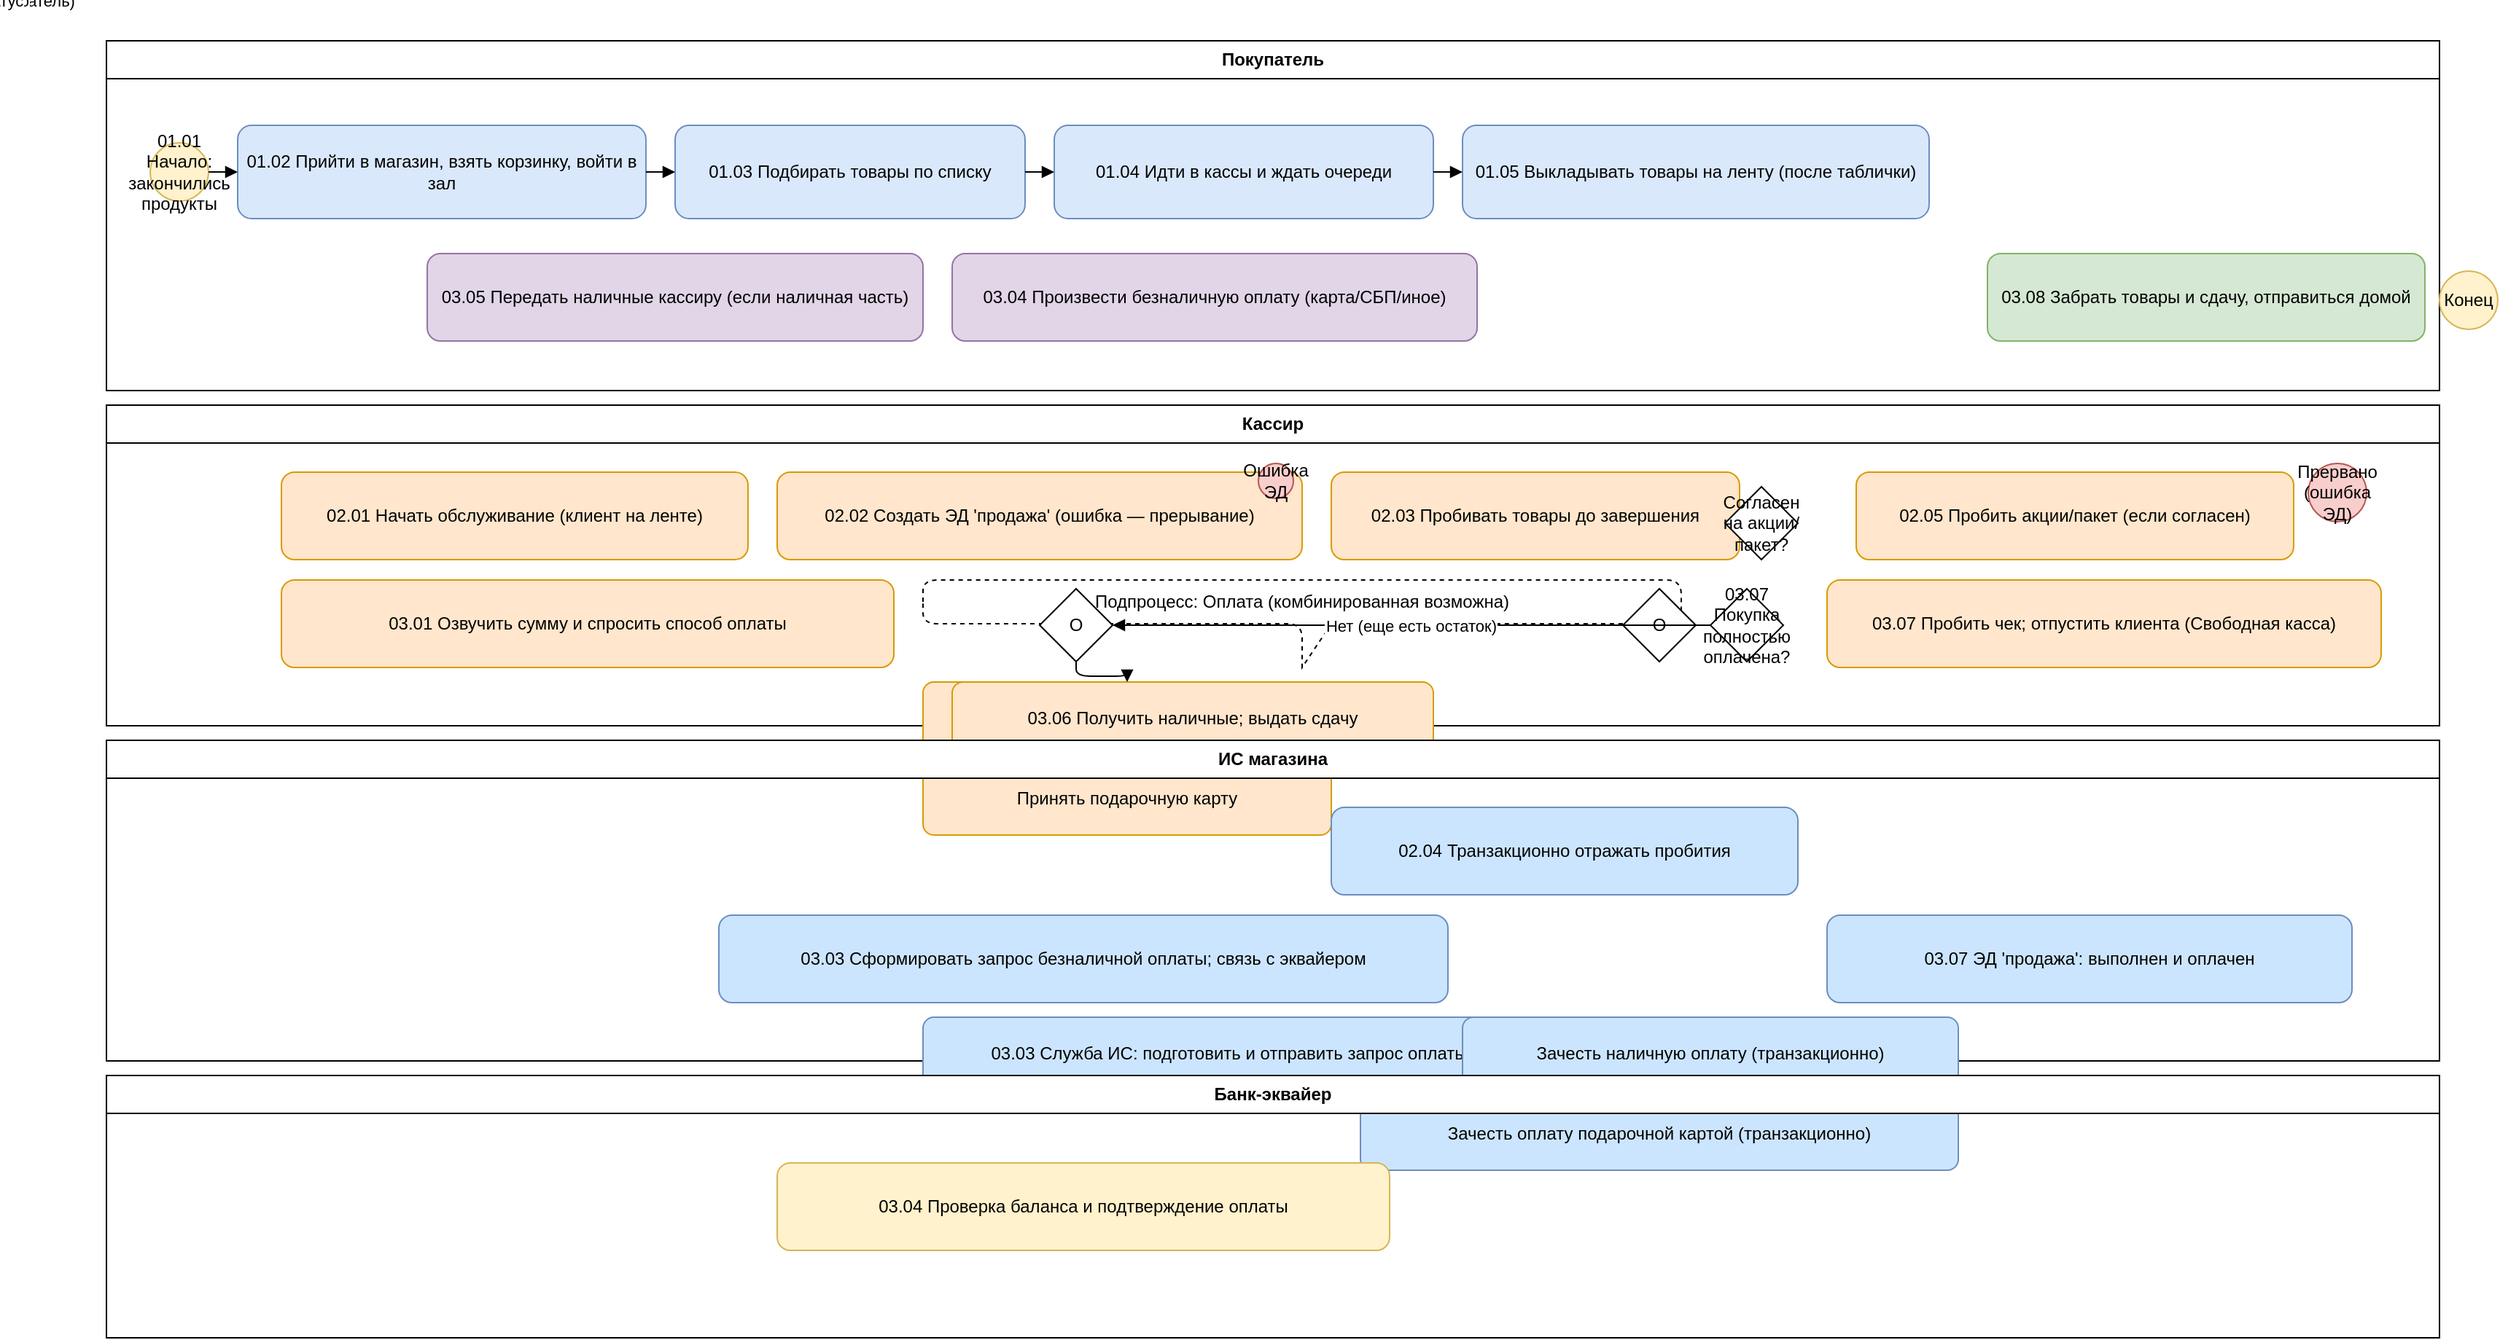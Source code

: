 <mxGraphModel dx="1440" dy="900" grid="1" gridSize="10" guides="1" tooltips="1" connect="1" arrows="1" fold="1" page="1" pageScale="1" pageWidth="1654" pageHeight="1169" math="0" shadow="0">
  <root>
    <mxCell id="0"/>
    <mxCell id="1" parent="0"/>

    <!-- Pools / Lanes -->
    <mxCell id="poolCustomer" value="Покупатель" style="swimlane;childLayout=stackLayout;horizontalStack=0;startSize=26;horizontal=1;rounded=0;html=1;whiteSpace=wrap;container=1;" parent="1" vertex="1">
      <mxGeometry x="20" y="20" width="1600" height="240" as="geometry"/>
    </mxCell>
    <mxCell id="poolCashier" value="Кассир" style="swimlane;childLayout=stackLayout;horizontalStack=0;startSize=26;horizontal=1;rounded=0;html=1;whiteSpace=wrap;container=1;" parent="1" vertex="1">
      <mxGeometry x="20" y="270" width="1600" height="220" as="geometry"/>
    </mxCell>
    <mxCell id="poolIS" value="ИС магазина" style="swimlane;childLayout=stackLayout;horizontalStack=0;startSize=26;horizontal=1;rounded=0;html=1;whiteSpace=wrap;container=1;" parent="1" vertex="1">
      <mxGeometry x="20" y="500" width="1600" height="220" as="geometry"/>
    </mxCell>
    <mxCell id="poolBank" value="Банк-эквайер" style="swimlane;childLayout=stackLayout;horizontalStack=0;startSize=26;horizontal=1;rounded=0;html=1;whiteSpace=wrap;container=1;" parent="1" vertex="1">
      <mxGeometry x="20" y="730" width="1600" height="180" as="geometry"/>
    </mxCell>

    <!-- Customer lane elements -->
    <mxCell id="c_start" value="01.01 Начало: закончились продукты" style="ellipse;whiteSpace=wrap;html=1;aspect=fixed;fillColor=#fff2cc;strokeColor=#d6b656;" parent="poolCustomer" vertex="1">
      <mxGeometry x="30" y="70" width="40" height="40" as="geometry"/>
    </mxCell>
    <mxCell id="c_goStore" value="01.02 Прийти в магазин, взять корзинку, войти в зал" style="rounded=1;whiteSpace=wrap;html=1;fillColor=#dae8fc;strokeColor=#6c8ebf;" parent="poolCustomer" vertex="1">
      <mxGeometry x="90" y="58" width="280" height="64" as="geometry"/>
    </mxCell>
    <mxCell id="c_pick" value="01.03 Подбирать товары по списку" style="rounded=1;whiteSpace=wrap;html=1;fillColor=#dae8fc;strokeColor=#6c8ebf;" parent="poolCustomer" vertex="1">
      <mxGeometry x="390" y="58" width="240" height="64" as="geometry"/>
    </mxCell>
    <mxCell id="c_queue" value="01.04 Идти в кассы и ждать очереди" style="rounded=1;whiteSpace=wrap;html=1;fillColor=#dae8fc;strokeColor=#6c8ebf;" parent="poolCustomer" vertex="1">
      <mxGeometry x="650" y="58" width="260" height="64" as="geometry"/>
    </mxCell>
    <mxCell id="c_putBelt" value="01.05 Выкладывать товары на ленту (после таблички)" style="rounded=1;whiteSpace=wrap;html=1;fillColor=#dae8fc;strokeColor=#6c8ebf;" parent="poolCustomer" vertex="1">
      <mxGeometry x="930" y="58" width="320" height="64" as="geometry"/>
    </mxCell>
    <mxCell id="c_cashGive" value="03.05 Передать наличные кассиру (если наличная часть)" style="rounded=1;whiteSpace=wrap;html=1;fillColor=#e1d5e7;strokeColor=#9673a6;" parent="poolCustomer" vertex="1">
      <mxGeometry x="220" y="146" width="340" height="60" as="geometry"/>
    </mxCell>
    <mxCell id="c_cardPay" value="03.04 Произвести безналичную оплату (карта/СБП/иное)" style="rounded=1;whiteSpace=wrap;html=1;fillColor=#e1d5e7;strokeColor=#9673a6;" parent="poolCustomer" vertex="1">
      <mxGeometry x="580" y="146" width="360" height="60" as="geometry"/>
    </mxCell>
    <mxCell id="c_takeGoods" value="03.08 Забрать товары и сдачу, отправиться домой" style="rounded=1;whiteSpace=wrap;html=1;fillColor=#d5e8d4;strokeColor=#82b366;" parent="poolCustomer" vertex="1">
      <mxGeometry x="1290" y="146" width="300" height="60" as="geometry"/>
    </mxCell>
    <mxCell id="c_end" value="Конец" style="ellipse;whiteSpace=wrap;html=1;aspect=fixed;fillColor=#fff2cc;strokeColor=#d6b656;" parent="poolCustomer" vertex="1">
      <mxGeometry x="1600" y="158" width="40" height="40" as="geometry"/>
    </mxCell>

    <!-- Cashier lane elements -->
    <mxCell id="k_startSvc" value="02.01 Начать обслуживание (клиент на ленте)" style="rounded=1;whiteSpace=wrap;html=1;fillColor=#ffe6cc;strokeColor=#d79b00;" parent="poolCashier" vertex="1">
      <mxGeometry x="120" y="46" width="320" height="60" as="geometry"/>
    </mxCell>
    <mxCell id="k_createDoc" value="02.02 Создать ЭД 'продажа' (ошибка — прерывание)" style="rounded=1;whiteSpace=wrap;html=1;fillColor=#ffe6cc;strokeColor=#d79b00;" parent="poolCashier" vertex="1">
      <mxGeometry x="460" y="46" width="360" height="60" as="geometry"/>
    </mxCell>
    <mxCell id="k_scan" value="02.03 Пробивать товары до завершения" style="rounded=1;whiteSpace=wrap;html=1;fillColor=#ffe6cc;strokeColor=#d79b00;" parent="poolCashier" vertex="1">
      <mxGeometry x="840" y="46" width="280" height="60" as="geometry"/>
    </mxCell>
    <mxCell id="k_offer" value="02.05 Пробить акции/пакет (если согласен)" style="rounded=1;whiteSpace=wrap;html=1;fillColor=#ffe6cc;strokeColor=#d79b00;" parent="poolCashier" vertex="1">
      <mxGeometry x="1200" y="46" width="300" height="60" as="geometry"/>
    </mxCell>
    <mxCell id="g_promo" value="Согласен на акции/пакет?" style="rhombus;whiteSpace=wrap;html=1;strokeColor=#000000;fillColor=#ffffff;" parent="poolCashier" vertex="1">
      <mxGeometry x="1110" y="56" width="50" height="50" as="geometry"/>
    </mxCell>
    <mxCell id="k_sumAsk" value="03.01 Озвучить сумму и спросить способ оплаты" style="rounded=1;whiteSpace=wrap;html=1;fillColor=#ffe6cc;strokeColor=#d79b00;" parent="poolCashier" vertex="1">
      <mxGeometry x="120" y="120" width="420" height="60" as="geometry"/>
    </mxCell>
    <mxCell id="k_subprocPay" value="Подпроцесс: Оплата (комбинированная возможна)" style="shape=callout;perimeter=ellipsePerimeter;rounded=1;whiteSpace=wrap;html=1;fillColor=#fff;strokeColor=#000000;dashed=1;" parent="poolCashier" vertex="1">
      <mxGeometry x="560" y="120" width="520" height="60" as="geometry"/>
    </mxCell>
    <mxCell id="g_paySplit" value="O" style="rhombus;whiteSpace=wrap;html=1;strokeColor=#000000;fillColor=#ffffff;" parent="poolCashier" vertex="1">
      <mxGeometry x="640" y="126" width="50" height="50" as="geometry"/>
    </mxCell>
    <mxCell id="g_payJoin" value="O" style="rhombus;whiteSpace=wrap;html=1;strokeColor=#000000;fillColor=#ffffff;" parent="poolCashier" vertex="1">
      <mxGeometry x="1040" y="126" width="50" height="50" as="geometry"/>
    </mxCell>
    <mxCell id="k_checkPaid" value="03.07 Покупка полностью оплачена?" style="rhombus;whiteSpace=wrap;html=1;strokeColor=#000000;fillColor=#ffffff;" parent="poolCashier" vertex="1">
      <mxGeometry x="1100" y="126" width="50" height="50" as="geometry"/>
    </mxCell>
    <mxCell id="k_print" value="03.07 Пробить чек; отпустить клиента (Свободная касса)" style="rounded=1;whiteSpace=wrap;html=1;fillColor=#ffe6cc;strokeColor=#d79b00;" parent="poolCashier" vertex="1">
      <mxGeometry x="1180" y="120" width="380" height="60" as="geometry"/>
    </mxCell>

    <!-- IS lane elements -->
    <mxCell id="is_txn" value="02.04 Транзакционно отражать пробития" style="rounded=1;whiteSpace=wrap;html=1;fillColor=#cce5ff;strokeColor=#6c8ebf;" parent="poolIS" vertex="1">
      <mxGeometry x="840" y="46" width="320" height="60" as="geometry"/>
    </mxCell>
    <mxCell id="is_reqCashless" value="03.03 Сформировать запрос безналичной оплаты; связь с эквайером" style="rounded=1;whiteSpace=wrap;html=1;fillColor=#cce5ff;strokeColor=#6c8ebf;" parent="poolIS" vertex="1">
      <mxGeometry x="420" y="120" width="500" height="60" as="geometry"/>
    </mxCell>
    <mxCell id="is_saleDone" value="03.07 ЭД 'продажа': выполнен и оплачен" style="rounded=1;whiteSpace=wrap;html=1;fillColor=#cce5ff;strokeColor=#6c8ebf;" parent="poolIS" vertex="1">
      <mxGeometry x="1180" y="120" width="360" height="60" as="geometry"/>
    </mxCell>

    <!-- Bank lane elements -->
    <mxCell id="b_verify" value="03.04 Проверка баланса и подтверждение оплаты" style="rounded=1;whiteSpace=wrap;html=1;fillColor=#fff2cc;strokeColor=#d6b656;" parent="poolBank" vertex="1">
      <mxGeometry x="460" y="60" width="420" height="60" as="geometry"/>
    </mxCell>

    <!-- Sequence flows: Customer pre-cashier path -->
    <mxCell id="e1" value="" style="edgeStyle=orthogonalEdgeStyle;rounded=1;endArrow=block;endFill=1;" parent="1" source="c_start" target="c_goStore" edge="1">
      <mxGeometry relative="1" as="geometry"/>
    </mxCell>
    <mxCell id="e2" value="" style="edgeStyle=orthogonalEdgeStyle;rounded=1;endArrow=block;endFill=1;" parent="1" source="c_goStore" target="c_pick" edge="1">
      <mxGeometry relative="1" as="geometry"/>
    </mxCell>
    <mxCell id="e3" value="" style="edgeStyle=orthogonalEdgeStyle;rounded=1;endArrow=block;endFill=1;" parent="1" source="c_pick" target="c_queue" edge="1">
      <mxGeometry relative="1" as="geometry"/>
    </mxCell>
    <mxCell id="e4" value="" style="edgeStyle=orthogonalEdgeStyle;rounded=1;endArrow=block;endFill=1;" parent="1" source="c_queue" target="c_putBelt" edge="1">
      <mxGeometry relative="1" as="geometry"/>
    </mxCell>

    <!-- Sequence flows: Cashier scan and offer -->
    <mxCell id="e5" value="" style="edgeStyle=orthogonalEdgeStyle;rounded=1;endArrow=block;endFill=1;" parent="1" source="c_putBelt" target="k_startSvc" edge="1"/>
    <mxCell id="e6" value="" style="edgeStyle=orthogonalEdgeStyle;rounded=1;endArrow=block;endFill=1;" parent="1" source="k_startSvc" target="k_createDoc" edge="1"/>
    <mxCell id="e7" value="" style="edgeStyle=orthogonalEdgeStyle;rounded=1;endArrow=block;endFill=1;" parent="1" source="k_createDoc" target="k_scan" edge="1"/>
    <mxCell id="e8msg" value="синхронно" style="edgeStyle=orthogonalEdgeStyle;rounded=1;dashed=1;endArrow=block;endFill=1;strokeColor=#6c8ebf;" parent="1" source="k_scan" target="is_txn" edge="1"/>
    <mxCell id="e9" value="" style="edgeStyle=orthogonalEdgeStyle;rounded=1;endArrow=block;endFill=1;" parent="1" source="k_scan" target="g_promo" edge="1"/>
    <mxCell id="e9a" value="Да" style="edgeStyle=orthogonalEdgeStyle;rounded=1;endArrow=block;endFill=1;" parent="1" source="g_promo" target="k_offer" edge="1"/>
    <mxCell id="e9b" value="Нет" style="edgeStyle=orthogonalEdgeStyle;rounded=1;endArrow=block;endFill=1;" parent="1" source="g_promo" target="k_sumAsk" edge="1"/>
    <mxCell id="e10" value="" style="edgeStyle=orthogonalEdgeStyle;rounded=1;endArrow=block;endFill=1;" parent="1" source="k_offer" target="k_sumAsk" edge="1"/>

    <!-- Payment subprocess framing (visual only) -->
    <mxCell id="e11" value="" style="edgeStyle=orthogonalEdgeStyle;rounded=1;endArrow=block;endFill=1;" parent="1" source="k_sumAsk" target="k_subprocPay" edge="1"/>
    <mxCell id="e11a" value="" style="edgeStyle=orthogonalEdgeStyle;rounded=1;endArrow=block;endFill=1;" parent="1" source="k_subprocPay" target="g_paySplit" edge="1"/>

    <!-- Inside payment logic (inclusive and loop) using explicit tasks across lanes -->
    <!-- Exclusive check for cashless choice to trigger bank path (03.02) -->
    <mxCell id="k_cashlessInit" value="03.02 Инициировать безналичный режим" style="rounded=1;whiteSpace=wrap;html=1;fillColor=#ffe6cc;strokeColor=#d79b00;" parent="poolCashier" vertex="1">
      <mxGeometry x="560" y="190" width="280" height="50" as="geometry"/>
    </mxCell>
    <mxCell id="is_prepare" value="03.03 Служба ИС: подготовить и отправить запрос оплаты" style="rounded=1;whiteSpace=wrap;html=1;fillColor=#cce5ff;strokeColor=#6c8ebf;" parent="poolIS" vertex="1">
      <mxGeometry x="560" y="190" width="420" height="50" as="geometry"/>
    </mxCell>

    <!-- Flows for cashless -->
    <mxCell id="e12" value="" style="edgeStyle=orthogonalEdgeStyle;rounded=1;endArrow=block;endFill=1;" parent="1" source="g_paySplit" target="k_cashlessInit" edge="1">
      <mxGeometry relative="1" as="geometry"><mxPoint x="670" y="180" as="targetPoint"/></mxGeometry>
    </mxCell>
    <mxCell id="e13" value="" style="edgeStyle=orthogonalEdgeStyle;rounded=1;endArrow=block;endFill=1;" parent="1" source="k_cashlessInit" target="is_prepare" edge="1"/>
    <mxCell id="e14msg" value="запрос" style="edgeStyle=orthogonalEdgeStyle;rounded=1;dashed=1;endArrow=block;endFill=1;strokeColor=#d6b656;" parent="1" source="is_prepare" target="b_verify" edge="1"/>
    <mxCell id="e15msg" value="подтв." style="edgeStyle=orthogonalEdgeStyle;rounded=1;dashed=1;endArrow=block;endFill=1;strokeColor=#d6b656;" parent="1" source="b_verify" target="is_reqCashless" edge="1"/>
    <mxCell id="e16" value="зачтено" style="edgeStyle=orthogonalEdgeStyle;rounded=1;endArrow=block;endFill=1;strokeColor=#6c8ebf;" parent="1" source="is_reqCashless" target="g_payJoin" edge="1"/>
    <mxCell id="e16a" value="оплата (покупатель)" style="edgeStyle=orthogonalEdgeStyle;rounded=1;dashed=1;endArrow=block;endFill=1;strokeColor=#9673a6;" parent="1" source="is_prepare" target="c_cardPay" edge="1"/>

    <!-- Cash branch -->
    <mxCell id="e17" value="" style="edgeStyle=orthogonalEdgeStyle;rounded=1;endArrow=block;endFill=1;" parent="1" source="g_paySplit" target="c_cashGive" edge="1"/>
    <mxCell id="k_cashReceive" value="03.06 Получить наличные; выдать сдачу" style="rounded=1;whiteSpace=wrap;html=1;fillColor=#ffe6cc;strokeColor=#d79b00;" parent="poolCashier" vertex="1">
      <mxGeometry x="580" y="190" width="330" height="50" as="geometry"/>
    </mxCell>
    <mxCell id="is_cashApply" value="Зачесть наличную оплату (транзакционно)" style="rounded=1;whiteSpace=wrap;html=1;fillColor=#cce5ff;strokeColor=#6c8ebf;" parent="poolIS" vertex="1">
      <mxGeometry x="930" y="190" width="340" height="50" as="geometry"/>
    </mxCell>
    <mxCell id="e18" value="" style="edgeStyle=orthogonalEdgeStyle;rounded=1;endArrow=block;endFill=1;" parent="1" source="c_cashGive" target="k_cashReceive" edge="1"/>
    <mxCell id="e19" value="" style="edgeStyle=orthogonalEdgeStyle;rounded=1;endArrow=block;endFill=1;" parent="1" source="k_cashReceive" target="is_cashApply" edge="1"/>
    <mxCell id="e20" value="зачтено" style="edgeStyle=orthogonalEdgeStyle;rounded=1;endArrow=block;endFill=1;strokeColor=#6c8ebf;" parent="1" source="is_cashApply" target="g_payJoin" edge="1"/>

    <!-- Gift card branch (03.05) -->
    <mxCell id="k_gift" value="Принять подарочную карту" style="rounded=1;whiteSpace=wrap;html=1;fillColor=#ffe6cc;strokeColor=#d79b00;" parent="poolCashier" vertex="1">
      <mxGeometry x="560" y="245" width="280" height="50" as="geometry"/>
    </mxCell>
    <mxCell id="is_giftApply" value="Зачесть оплату подарочной картой (транзакционно)" style="rounded=1;whiteSpace=wrap;html=1;fillColor=#cce5ff;strokeColor=#6c8ebf;" parent="poolIS" vertex="1">
      <mxGeometry x="860" y="245" width="410" height="50" as="geometry"/>
    </mxCell>
    <mxCell id="e21" value="" style="edgeStyle=orthogonalEdgeStyle;rounded=1;endArrow=block;endFill=1;" parent="1" source="g_paySplit" target="k_gift" edge="1"/>
    <mxCell id="e22" value="" style="edgeStyle=orthogonalEdgeStyle;rounded=1;endArrow=block;endFill=1;" parent="1" source="k_gift" target="is_giftApply" edge="1"/>
    <mxCell id="e23" value="зачтено" style="edgeStyle=orthogonalEdgeStyle;rounded=1;endArrow=block;endFill=1;strokeColor=#6c8ebf;" parent="1" source="is_giftApply" target="g_payJoin" edge="1"/>

    <!-- Join inclusive to paid check -->
    <mxCell id="e23a" value="" style="edgeStyle=orthogonalEdgeStyle;rounded=1;endArrow=block;endFill=1;" parent="1" source="g_payJoin" target="k_checkPaid" edge="1"/>

    <!-- From paid? to print and to customer -->
    <mxCell id="e24" value="Да" style="edgeStyle=orthogonalEdgeStyle;rounded=1;endArrow=block;endFill=1;" parent="1" source="k_checkPaid" target="k_print" edge="1"/>
    <mxCell id="e25msg" value="статус" style="edgeStyle=orthogonalEdgeStyle;rounded=1;dashed=1;endArrow=block;endFill=1;strokeColor=#6c8ebf;" parent="1" source="k_print" target="is_saleDone" edge="1"/>
    <mxCell id="e26" value="" style="edgeStyle=orthogonalEdgeStyle;rounded=1;endArrow=block;endFill=1;" parent="1" source="k_print" target="c_takeGoods" edge="1"/>
    <mxCell id="e27" value="" style="edgeStyle=orthogonalEdgeStyle;rounded=1;endArrow=block;endFill=1;" parent="1" source="c_takeGoods" target="c_end" edge="1"/>

    <!-- From ask sum to paid? (loop when partial payments used) -->
    <mxCell id="e28" value="Нет (еще есть остаток)" style="edgeStyle=orthogonalEdgeStyle;rounded=1;endArrow=block;endFill=1;" parent="1" source="k_checkPaid" target="g_paySplit" edge="1">
      <mxGeometry relative="1" as="geometry"><mxPoint x="1110" y="210" as="targetPoint"/></mxGeometry>
    </mxCell>

    <!-- Boundary error on create document -->
    <mxCell id="err_createDoc" value="Ошибка ЭД" style="ellipse;whiteSpace=wrap;html=1;aspect=fixed;fillColor=#f8cecc;strokeColor=#b85450;" parent="poolCashier" vertex="1">
      <mxGeometry x="790" y="40" width="24" height="24" as="geometry"/>
    </mxCell>
    <mxCell id="end_cancel" value="Прервано (ошибка ЭД)" style="ellipse;whiteSpace=wrap;html=1;aspect=fixed;fillColor=#f8cecc;strokeColor=#b85450;" parent="poolCashier" vertex="1">
      <mxGeometry x="1510" y="40" width="40" height="40" as="geometry"/>
    </mxCell>
    <mxCell id="eErr1" value="" style="edgeStyle=orthogonalEdgeStyle;rounded=1;dashed=0;endArrow=block;endFill=1;strokeColor=#b85450;" parent="1" source="err_createDoc" target="end_cancel" edge="1"/>

  </root>
</mxGraphModel>
